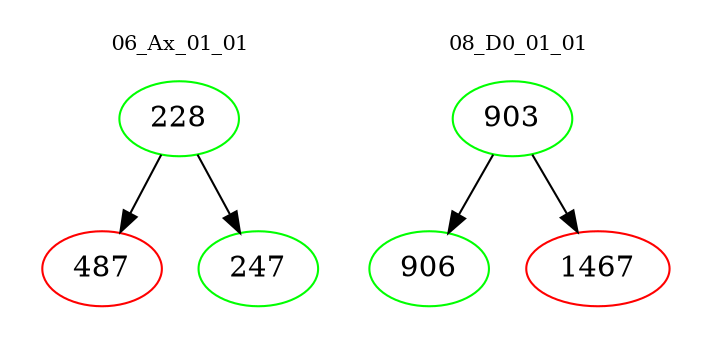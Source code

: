 digraph{
subgraph cluster_0 {
color = white
label = "06_Ax_01_01";
fontsize=10;
T0_228 [label="228", color="green"]
T0_228 -> T0_487 [color="black"]
T0_487 [label="487", color="red"]
T0_228 -> T0_247 [color="black"]
T0_247 [label="247", color="green"]
}
subgraph cluster_1 {
color = white
label = "08_D0_01_01";
fontsize=10;
T1_903 [label="903", color="green"]
T1_903 -> T1_906 [color="black"]
T1_906 [label="906", color="green"]
T1_903 -> T1_1467 [color="black"]
T1_1467 [label="1467", color="red"]
}
}
